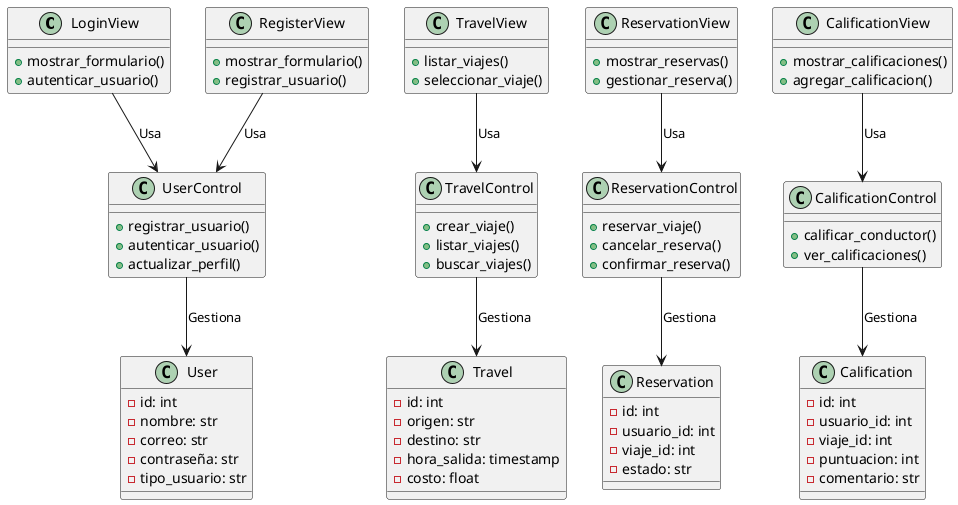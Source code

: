
@startuml

' Diagrama 1: Vista, Controlador y Modelo para un sistema de viajes

class LoginView {
    + mostrar_formulario()
    + autenticar_usuario()
}

class RegisterView {
    + mostrar_formulario()
    + registrar_usuario()
}

class TravelView {
    + listar_viajes()
    + seleccionar_viaje()
}

class ReservationView {
    + mostrar_reservas()
    + gestionar_reserva()
}

class CalificationView {
    + mostrar_calificaciones()
    + agregar_calificacion()
}

class UserControl {
    + registrar_usuario()
    + autenticar_usuario()
    + actualizar_perfil()
}

class TravelControl {
    + crear_viaje()
    + listar_viajes()
    + buscar_viajes()
}

class ReservationControl {
    + reservar_viaje()
    + cancelar_reserva()
    + confirmar_reserva()
}

class CalificationControl {
    + calificar_conductor()
    + ver_calificaciones()
}

class User {
    - id: int
    - nombre: str
    - correo: str
    - contraseña: str
    - tipo_usuario: str
}

class Travel {
    - id: int
    - origen: str
    - destino: str
    - hora_salida: timestamp
    - costo: float
}

class Reservation {
    - id: int
    - usuario_id: int
    - viaje_id: int
    - estado: str
}

class Calification {
    - id: int
    - usuario_id: int
    - viaje_id: int
    - puntuacion: int
    - comentario: str
}

LoginView --> UserControl : Usa
RegisterView --> UserControl : Usa
TravelView --> TravelControl : Usa
ReservationView --> ReservationControl : Usa
CalificationView --> CalificationControl : Usa

UserControl --> User : Gestiona
TravelControl --> Travel : Gestiona
ReservationControl --> Reservation : Gestiona
CalificationControl --> Calification : Gestiona

@enduml
